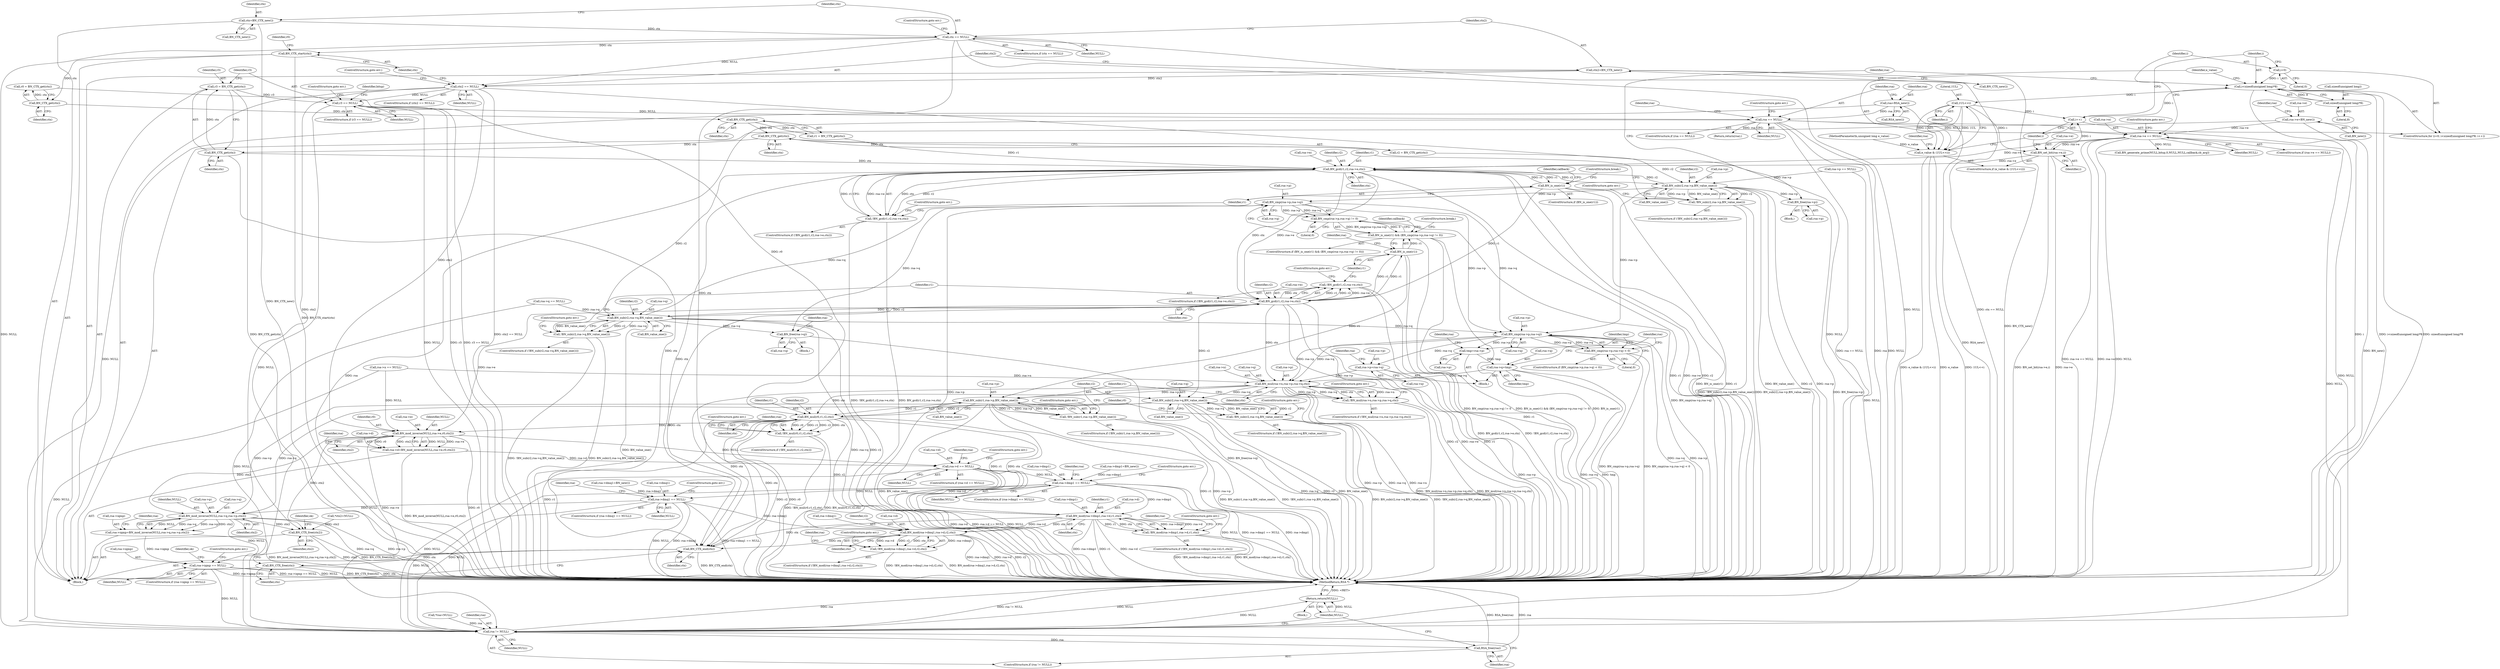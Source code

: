 digraph "0_openssl_db82b8f9bd432a59aea8e1014694e15fc457c2bb@API" {
"1000236" [label="(Call,i<sizeof(unsigned long)*8)"];
"1000233" [label="(Call,i=0)"];
"1000242" [label="(Call,i++)"];
"1000251" [label="(Call,BN_set_bit(rsa->e,i))"];
"1000226" [label="(Call,rsa->e == NULL)"];
"1000220" [label="(Call,rsa->e=BN_new())"];
"1000216" [label="(Call,rsa == NULL)"];
"1000212" [label="(Call,rsa=RSA_new())"];
"1000196" [label="(Call,r3 == NULL)"];
"1000191" [label="(Call,r3 = BN_CTX_get(ctx))"];
"1000193" [label="(Call,BN_CTX_get(ctx))"];
"1000189" [label="(Call,BN_CTX_get(ctx))"];
"1000185" [label="(Call,BN_CTX_get(ctx))"];
"1000181" [label="(Call,BN_CTX_get(ctx))"];
"1000177" [label="(Call,BN_CTX_start(ctx))"];
"1000165" [label="(Call,ctx == NULL)"];
"1000161" [label="(Call,ctx=BN_CTX_new())"];
"1000173" [label="(Call,ctx2 == NULL)"];
"1000169" [label="(Call,ctx2=BN_CTX_new())"];
"1000248" [label="(Call,1UL<<i)"];
"1000236" [label="(Call,i<sizeof(unsigned long)*8)"];
"1000238" [label="(Call,sizeof(unsigned long)*8)"];
"1000246" [label="(Call,e_value & (1UL<<i))"];
"1000288" [label="(Call,BN_gcd(r1,r2,rsa->e,ctx))"];
"1000279" [label="(Call,BN_sub(r2,rsa->p,BN_value_one()))"];
"1000278" [label="(Call,!BN_sub(r2,rsa->p,BN_value_one()))"];
"1000309" [label="(Call,BN_free(rsa->p))"];
"1000366" [label="(Call,BN_cmp(rsa->p,rsa->q))"];
"1000365" [label="(Call,BN_cmp(rsa->p,rsa->q) != 0)"];
"1000362" [label="(Call,BN_is_one(r1) && (BN_cmp(rsa->p,rsa->q) != 0))"];
"1000384" [label="(Call,BN_free(rsa->q))"];
"1000398" [label="(Call,BN_cmp(rsa->p,rsa->q))"];
"1000397" [label="(Call,BN_cmp(rsa->p,rsa->q) < 0)"];
"1000407" [label="(Call,tmp=rsa->p)"];
"1000419" [label="(Call,rsa->q=tmp)"];
"1000438" [label="(Call,BN_mul(rsa->n,rsa->p,rsa->q,ctx))"];
"1000437" [label="(Call,!BN_mul(rsa->n,rsa->p,rsa->q,ctx))"];
"1000452" [label="(Call,BN_sub(r1,rsa->p,BN_value_one()))"];
"1000451" [label="(Call,!BN_sub(r1,rsa->p,BN_value_one()))"];
"1000470" [label="(Call,BN_mul(r0,r1,r2,ctx))"];
"1000469" [label="(Call,!BN_mul(r0,r1,r2,ctx))"];
"1000480" [label="(Call,BN_mod_inverse(NULL,rsa->e,r0,ctx2))"];
"1000476" [label="(Call,rsa->d=BN_mod_inverse(NULL,rsa->e,r0,ctx2))"];
"1000488" [label="(Call,rsa->d == NULL)"];
"1000500" [label="(Call,rsa->dmp1 == NULL)"];
"1000508" [label="(Call,BN_mod(rsa->dmp1,rsa->d,r1,ctx))"];
"1000507" [label="(Call,!BN_mod(rsa->dmp1,rsa->d,r1,ctx))"];
"1000532" [label="(Call,BN_mod(rsa->dmq1,rsa->d,r2,ctx))"];
"1000531" [label="(Call,!BN_mod(rsa->dmq1,rsa->d,r2,ctx))"];
"1000578" [label="(Call,BN_CTX_end(ctx))"];
"1000580" [label="(Call,BN_CTX_free(ctx))"];
"1000524" [label="(Call,rsa->dmq1 == NULL)"];
"1000546" [label="(Call,BN_mod_inverse(NULL,rsa->q,rsa->p,ctx2))"];
"1000542" [label="(Call,rsa->iqmp=BN_mod_inverse(NULL,rsa->q,rsa->p,ctx2))"];
"1000556" [label="(Call,rsa->iqmp == NULL)"];
"1000589" [label="(Call,rsa != NULL)"];
"1000592" [label="(Call,RSA_free(rsa))"];
"1000594" [label="(Return,return(NULL);)"];
"1000582" [label="(Call,BN_CTX_free(ctx2))"];
"1000461" [label="(Call,BN_sub(r2,rsa->q,BN_value_one()))"];
"1000460" [label="(Call,!BN_sub(r2,rsa->q,BN_value_one()))"];
"1000412" [label="(Call,rsa->p=rsa->q)"];
"1000287" [label="(Call,!BN_gcd(r1,r2,rsa->e,ctx))"];
"1000297" [label="(Call,BN_is_one(r1))"];
"1000353" [label="(Call,BN_gcd(r1,r2,rsa->e,ctx))"];
"1000344" [label="(Call,BN_sub(r2,rsa->q,BN_value_one()))"];
"1000343" [label="(Call,!BN_sub(r2,rsa->q,BN_value_one()))"];
"1000352" [label="(Call,!BN_gcd(r1,r2,rsa->e,ctx))"];
"1000363" [label="(Call,BN_is_one(r1))"];
"1000481" [label="(Identifier,NULL)"];
"1000451" [label="(Call,!BN_sub(r1,rsa->p,BN_value_one()))"];
"1000353" [label="(Call,BN_gcd(r1,r2,rsa->e,ctx))"];
"1000219" [label="(ControlStructure,goto err;)"];
"1000195" [label="(ControlStructure,if (r3 == NULL))"];
"1000420" [label="(Call,rsa->q)"];
"1000350" [label="(ControlStructure,goto err;)"];
"1000191" [label="(Call,r3 = BN_CTX_get(ctx))"];
"1000458" [label="(ControlStructure,goto err;)"];
"1000164" [label="(ControlStructure,if (ctx == NULL))"];
"1000278" [label="(Call,!BN_sub(r2,rsa->p,BN_value_one()))"];
"1000397" [label="(Call,BN_cmp(rsa->p,rsa->q) < 0)"];
"1000448" [label="(Identifier,ctx)"];
"1000492" [label="(Identifier,NULL)"];
"1000222" [label="(Identifier,rsa)"];
"1000524" [label="(Call,rsa->dmq1 == NULL)"];
"1000166" [label="(Identifier,ctx)"];
"1000336" [label="(Call,rsa->q == NULL)"];
"1000354" [label="(Identifier,r1)"];
"1000187" [label="(Call,r2 = BN_CTX_get(ctx))"];
"1000281" [label="(Call,rsa->p)"];
"1000466" [label="(Call,BN_value_one())"];
"1000541" [label="(ControlStructure,goto err;)"];
"1000231" [label="(ControlStructure,goto err;)"];
"1000578" [label="(Call,BN_CTX_end(ctx))"];
"1000445" [label="(Call,rsa->q)"];
"1000480" [label="(Call,BN_mod_inverse(NULL,rsa->e,r0,ctx2))"];
"1000478" [label="(Identifier,rsa)"];
"1000214" [label="(Call,RSA_new())"];
"1000457" [label="(Call,BN_value_one())"];
"1000510" [label="(Identifier,rsa)"];
"1000515" [label="(Identifier,r1)"];
"1000398" [label="(Call,BN_cmp(rsa->p,rsa->q))"];
"1000220" [label="(Call,rsa->e=BN_new())"];
"1000558" [label="(Identifier,rsa)"];
"1000591" [label="(Identifier,NULL)"];
"1000588" [label="(ControlStructure,if (rsa != NULL))"];
"1000449" [label="(ControlStructure,goto err;)"];
"1000599" [label="(MethodReturn,RSA *)"];
"1000176" [label="(ControlStructure,goto err;)"];
"1000190" [label="(Identifier,ctx)"];
"1000349" [label="(Call,BN_value_one())"];
"1000322" [label="(Block,)"];
"1000279" [label="(Call,BN_sub(r2,rsa->p,BN_value_one()))"];
"1000506" [label="(ControlStructure,if (!BN_mod(rsa->dmp1,rsa->d,r1,ctx)))"];
"1000512" [label="(Call,rsa->d)"];
"1000243" [label="(Identifier,i)"];
"1000587" [label="(Block,)"];
"1000563" [label="(Identifier,ok)"];
"1000548" [label="(Call,rsa->q)"];
"1000236" [label="(Call,i<sizeof(unsigned long)*8)"];
"1000241" [label="(Literal,8)"];
"1000507" [label="(Call,!BN_mod(rsa->dmp1,rsa->d,r1,ctx))"];
"1000342" [label="(ControlStructure,if (!BN_sub(r2,rsa->q,BN_value_one())))"];
"1000252" [label="(Call,rsa->e)"];
"1000473" [label="(Identifier,r2)"];
"1000377" [label="(Identifier,callback)"];
"1000593" [label="(Identifier,rsa)"];
"1000534" [label="(Identifier,rsa)"];
"1000460" [label="(Call,!BN_sub(r2,rsa->q,BN_value_one()))"];
"1000516" [label="(Identifier,ctx)"];
"1000487" [label="(ControlStructure,if (rsa->d == NULL))"];
"1000536" [label="(Call,rsa->d)"];
"1000189" [label="(Call,BN_CTX_get(ctx))"];
"1000494" [label="(Call,rsa->dmp1=BN_new())"];
"1000462" [label="(Identifier,r2)"];
"1000533" [label="(Call,rsa->dmq1)"];
"1000453" [label="(Identifier,r1)"];
"1000419" [label="(Call,rsa->q=tmp)"];
"1000493" [label="(ControlStructure,goto err;)"];
"1000579" [label="(Identifier,ctx)"];
"1000365" [label="(Call,BN_cmp(rsa->p,rsa->q) != 0)"];
"1000518" [label="(Call,rsa->dmq1=BN_new())"];
"1000198" [label="(Identifier,NULL)"];
"1000346" [label="(Call,rsa->q)"];
"1000197" [label="(Identifier,r3)"];
"1000186" [label="(Identifier,ctx)"];
"1000421" [label="(Identifier,rsa)"];
"1000547" [label="(Identifier,NULL)"];
"1000325" [label="(Identifier,rsa)"];
"1000228" [label="(Identifier,rsa)"];
"1000119" [label="(Block,)"];
"1000182" [label="(Identifier,ctx)"];
"1000224" [label="(Call,BN_new())"];
"1000384" [label="(Call,BN_free(rsa->q))"];
"1000561" [label="(ControlStructure,goto err;)"];
"1000180" [label="(Identifier,r0)"];
"1000212" [label="(Call,rsa=RSA_new())"];
"1000165" [label="(Call,ctx == NULL)"];
"1000260" [label="(Identifier,rsa)"];
"1000192" [label="(Identifier,r3)"];
"1000297" [label="(Call,BN_is_one(r1))"];
"1000218" [label="(Identifier,NULL)"];
"1000416" [label="(Call,rsa->q)"];
"1000296" [label="(ControlStructure,if (BN_is_one(r1)))"];
"1000285" [label="(ControlStructure,goto err;)"];
"1000226" [label="(Call,rsa->e == NULL)"];
"1000194" [label="(Identifier,ctx)"];
"1000121" [label="(Call,*rsa=NULL)"];
"1000430" [label="(Call,rsa->n == NULL)"];
"1000215" [label="(ControlStructure,if (rsa == NULL))"];
"1000505" [label="(ControlStructure,goto err;)"];
"1000289" [label="(Identifier,r1)"];
"1000543" [label="(Call,rsa->iqmp)"];
"1000179" [label="(Call,r0 = BN_CTX_get(ctx))"];
"1000470" [label="(Call,BN_mul(r0,r1,r2,ctx))"];
"1000590" [label="(Identifier,rsa)"];
"1000245" [label="(ControlStructure,if (e_value & (1UL<<i)))"];
"1000162" [label="(Identifier,ctx)"];
"1000471" [label="(Identifier,r0)"];
"1000225" [label="(ControlStructure,if (rsa->e == NULL))"];
"1000412" [label="(Call,rsa->p=rsa->q)"];
"1000525" [label="(Call,rsa->dmq1)"];
"1000485" [label="(Identifier,r0)"];
"1000450" [label="(ControlStructure,if (!BN_sub(r1,rsa->p,BN_value_one())))"];
"1000345" [label="(Identifier,r2)"];
"1000586" [label="(Identifier,ok)"];
"1000344" [label="(Call,BN_sub(r2,rsa->q,BN_value_one()))"];
"1000253" [label="(Identifier,rsa)"];
"1000257" [label="(Block,)"];
"1000242" [label="(Call,i++)"];
"1000175" [label="(Identifier,NULL)"];
"1000442" [label="(Call,rsa->p)"];
"1000295" [label="(ControlStructure,goto err;)"];
"1000408" [label="(Identifier,tmp)"];
"1000409" [label="(Call,rsa->p)"];
"1000262" [label="(Call,BN_generate_prime(NULL,bitsp,0,NULL,NULL,callback,cb_arg))"];
"1000554" [label="(Identifier,ctx2)"];
"1000595" [label="(Identifier,NULL)"];
"1000529" [label="(ControlStructure,goto err;)"];
"1000177" [label="(Call,BN_CTX_start(ctx))"];
"1000248" [label="(Call,1UL<<i)"];
"1000396" [label="(ControlStructure,if (BN_cmp(rsa->p,rsa->q) < 0))"];
"1000343" [label="(Call,!BN_sub(r2,rsa->q,BN_value_one()))"];
"1000217" [label="(Identifier,rsa)"];
"1000288" [label="(Call,BN_gcd(r1,r2,rsa->e,ctx))"];
"1000551" [label="(Call,rsa->p)"];
"1000594" [label="(Return,return(NULL);)"];
"1000302" [label="(Identifier,callback)"];
"1000581" [label="(Identifier,ctx)"];
"1000597" [label="(Return,return(rsa);)"];
"1000366" [label="(Call,BN_cmp(rsa->p,rsa->q))"];
"1000238" [label="(Call,sizeof(unsigned long)*8)"];
"1000370" [label="(Call,rsa->q)"];
"1000556" [label="(Call,rsa->iqmp == NULL)"];
"1000277" [label="(ControlStructure,if (!BN_sub(r2,rsa->p,BN_value_one())))"];
"1000171" [label="(Call,BN_CTX_new())"];
"1000426" [label="(Identifier,rsa)"];
"1000251" [label="(Call,BN_set_bit(rsa->e,i))"];
"1000438" [label="(Call,BN_mul(rsa->n,rsa->p,rsa->q,ctx))"];
"1000523" [label="(ControlStructure,if (rsa->dmq1 == NULL))"];
"1000230" [label="(Identifier,NULL)"];
"1000476" [label="(Call,rsa->d=BN_mod_inverse(NULL,rsa->e,r0,ctx2))"];
"1000169" [label="(Call,ctx2=BN_CTX_new())"];
"1000227" [label="(Call,rsa->e)"];
"1000583" [label="(Identifier,ctx2)"];
"1000486" [label="(Identifier,ctx2)"];
"1000201" [label="(Identifier,bitsp)"];
"1000196" [label="(Call,r3 == NULL)"];
"1000540" [label="(Identifier,ctx)"];
"1000290" [label="(Identifier,r2)"];
"1000249" [label="(Literal,1UL)"];
"1000174" [label="(Identifier,ctx2)"];
"1000520" [label="(Identifier,rsa)"];
"1000310" [label="(Call,rsa->p)"];
"1000368" [label="(Identifier,rsa)"];
"1000250" [label="(Identifier,i)"];
"1000452" [label="(Call,BN_sub(r1,rsa->p,BN_value_one()))"];
"1000454" [label="(Call,rsa->p)"];
"1000247" [label="(Identifier,e_value)"];
"1000255" [label="(Identifier,i)"];
"1000359" [label="(Identifier,ctx)"];
"1000360" [label="(ControlStructure,goto err;)"];
"1000501" [label="(Call,rsa->dmp1)"];
"1000542" [label="(Call,rsa->iqmp=BN_mod_inverse(NULL,rsa->q,rsa->p,ctx2))"];
"1000173" [label="(Call,ctx2 == NULL)"];
"1000167" [label="(Identifier,NULL)"];
"1000361" [label="(ControlStructure,if (BN_is_one(r1) && (BN_cmp(rsa->p,rsa->q) != 0)))"];
"1000246" [label="(Call,e_value & (1UL<<i))"];
"1000271" [label="(Call,rsa->p == NULL)"];
"1000555" [label="(ControlStructure,if (rsa->iqmp == NULL))"];
"1000351" [label="(ControlStructure,if (!BN_gcd(r1,r2,rsa->e,ctx)))"];
"1000364" [label="(Identifier,r1)"];
"1000385" [label="(Call,rsa->q)"];
"1000467" [label="(ControlStructure,goto err;)"];
"1000463" [label="(Call,rsa->q)"];
"1000294" [label="(Identifier,ctx)"];
"1000232" [label="(ControlStructure,for (i=0; i<sizeof(unsigned long)*8; i++))"];
"1000158" [label="(Call,*ctx2=NULL)"];
"1000233" [label="(Call,i=0)"];
"1000235" [label="(Literal,0)"];
"1000459" [label="(ControlStructure,if (!BN_sub(r2,rsa->q,BN_value_one())))"];
"1000402" [label="(Call,rsa->q)"];
"1000399" [label="(Call,rsa->p)"];
"1000199" [label="(ControlStructure,goto err;)"];
"1000530" [label="(ControlStructure,if (!BN_mod(rsa->dmq1,rsa->d,r2,ctx)))"];
"1000309" [label="(Call,BN_free(rsa->p))"];
"1000373" [label="(Literal,0)"];
"1000544" [label="(Identifier,rsa)"];
"1000286" [label="(ControlStructure,if (!BN_gcd(r1,r2,rsa->e,ctx)))"];
"1000589" [label="(Call,rsa != NULL)"];
"1000423" [label="(Identifier,tmp)"];
"1000508" [label="(Call,BN_mod(rsa->dmp1,rsa->d,r1,ctx))"];
"1000580" [label="(Call,BN_CTX_free(ctx))"];
"1000557" [label="(Call,rsa->iqmp)"];
"1000468" [label="(ControlStructure,if (!BN_mul(r0,r1,r2,ctx)))"];
"1000406" [label="(Block,)"];
"1000367" [label="(Call,rsa->p)"];
"1000437" [label="(Call,!BN_mul(rsa->n,rsa->p,rsa->q,ctx))"];
"1000284" [label="(Call,BN_value_one())"];
"1000363" [label="(Call,BN_is_one(r1))"];
"1000475" [label="(ControlStructure,goto err;)"];
"1000161" [label="(Call,ctx=BN_CTX_new())"];
"1000374" [label="(ControlStructure,break;)"];
"1000539" [label="(Identifier,r2)"];
"1000472" [label="(Identifier,r1)"];
"1000178" [label="(Identifier,ctx)"];
"1000531" [label="(Call,!BN_mod(rsa->dmq1,rsa->d,r2,ctx))"];
"1000352" [label="(Call,!BN_gcd(r1,r2,rsa->e,ctx))"];
"1000216" [label="(Call,rsa == NULL)"];
"1000298" [label="(Identifier,r1)"];
"1000299" [label="(ControlStructure,break;)"];
"1000413" [label="(Call,rsa->p)"];
"1000163" [label="(Call,BN_CTX_new())"];
"1000116" [label="(MethodParameterIn,unsigned long e_value)"];
"1000280" [label="(Identifier,r2)"];
"1000291" [label="(Call,rsa->e)"];
"1000532" [label="(Call,BN_mod(rsa->dmq1,rsa->d,r2,ctx))"];
"1000474" [label="(Identifier,ctx)"];
"1000170" [label="(Identifier,ctx2)"];
"1000560" [label="(Identifier,NULL)"];
"1000221" [label="(Call,rsa->e)"];
"1000592" [label="(Call,RSA_free(rsa))"];
"1000500" [label="(Call,rsa->dmp1 == NULL)"];
"1000582" [label="(Call,BN_CTX_free(ctx2))"];
"1000414" [label="(Identifier,rsa)"];
"1000362" [label="(Call,BN_is_one(r1) && (BN_cmp(rsa->p,rsa->q) != 0))"];
"1000183" [label="(Call,r1 = BN_CTX_get(ctx))"];
"1000355" [label="(Identifier,r2)"];
"1000234" [label="(Identifier,i)"];
"1000490" [label="(Identifier,rsa)"];
"1000287" [label="(Call,!BN_gcd(r1,r2,rsa->e,ctx))"];
"1000237" [label="(Identifier,i)"];
"1000407" [label="(Call,tmp=rsa->p)"];
"1000213" [label="(Identifier,rsa)"];
"1000181" [label="(Call,BN_CTX_get(ctx))"];
"1000509" [label="(Call,rsa->dmp1)"];
"1000439" [label="(Call,rsa->n)"];
"1000168" [label="(ControlStructure,goto err;)"];
"1000482" [label="(Call,rsa->e)"];
"1000185" [label="(Call,BN_CTX_get(ctx))"];
"1000461" [label="(Call,BN_sub(r2,rsa->q,BN_value_one()))"];
"1000489" [label="(Call,rsa->d)"];
"1000405" [label="(Literal,0)"];
"1000504" [label="(Identifier,NULL)"];
"1000546" [label="(Call,BN_mod_inverse(NULL,rsa->q,rsa->p,ctx2))"];
"1000528" [label="(Identifier,NULL)"];
"1000469" [label="(Call,!BN_mul(r0,r1,r2,ctx))"];
"1000499" [label="(ControlStructure,if (rsa->dmp1 == NULL))"];
"1000477" [label="(Call,rsa->d)"];
"1000193" [label="(Call,BN_CTX_get(ctx))"];
"1000496" [label="(Identifier,rsa)"];
"1000517" [label="(ControlStructure,goto err;)"];
"1000488" [label="(Call,rsa->d == NULL)"];
"1000356" [label="(Call,rsa->e)"];
"1000436" [label="(ControlStructure,if (!BN_mul(rsa->n,rsa->p,rsa->q,ctx)))"];
"1000172" [label="(ControlStructure,if (ctx2 == NULL))"];
"1000239" [label="(Call,sizeof(unsigned long))"];
"1000236" -> "1000232"  [label="AST: "];
"1000236" -> "1000238"  [label="CFG: "];
"1000237" -> "1000236"  [label="AST: "];
"1000238" -> "1000236"  [label="AST: "];
"1000247" -> "1000236"  [label="CFG: "];
"1000260" -> "1000236"  [label="CFG: "];
"1000236" -> "1000599"  [label="DDG: i"];
"1000236" -> "1000599"  [label="DDG: i<sizeof(unsigned long)*8"];
"1000236" -> "1000599"  [label="DDG: sizeof(unsigned long)*8"];
"1000233" -> "1000236"  [label="DDG: i"];
"1000242" -> "1000236"  [label="DDG: i"];
"1000238" -> "1000236"  [label="DDG: 8"];
"1000236" -> "1000248"  [label="DDG: i"];
"1000233" -> "1000232"  [label="AST: "];
"1000233" -> "1000235"  [label="CFG: "];
"1000234" -> "1000233"  [label="AST: "];
"1000235" -> "1000233"  [label="AST: "];
"1000237" -> "1000233"  [label="CFG: "];
"1000242" -> "1000232"  [label="AST: "];
"1000242" -> "1000243"  [label="CFG: "];
"1000243" -> "1000242"  [label="AST: "];
"1000237" -> "1000242"  [label="CFG: "];
"1000251" -> "1000242"  [label="DDG: i"];
"1000248" -> "1000242"  [label="DDG: i"];
"1000251" -> "1000245"  [label="AST: "];
"1000251" -> "1000255"  [label="CFG: "];
"1000252" -> "1000251"  [label="AST: "];
"1000255" -> "1000251"  [label="AST: "];
"1000243" -> "1000251"  [label="CFG: "];
"1000251" -> "1000599"  [label="DDG: BN_set_bit(rsa->e,i)"];
"1000251" -> "1000599"  [label="DDG: rsa->e"];
"1000226" -> "1000251"  [label="DDG: rsa->e"];
"1000248" -> "1000251"  [label="DDG: i"];
"1000251" -> "1000288"  [label="DDG: rsa->e"];
"1000226" -> "1000225"  [label="AST: "];
"1000226" -> "1000230"  [label="CFG: "];
"1000227" -> "1000226"  [label="AST: "];
"1000230" -> "1000226"  [label="AST: "];
"1000231" -> "1000226"  [label="CFG: "];
"1000234" -> "1000226"  [label="CFG: "];
"1000226" -> "1000599"  [label="DDG: rsa->e == NULL"];
"1000226" -> "1000599"  [label="DDG: rsa->e"];
"1000226" -> "1000599"  [label="DDG: NULL"];
"1000220" -> "1000226"  [label="DDG: rsa->e"];
"1000216" -> "1000226"  [label="DDG: NULL"];
"1000226" -> "1000262"  [label="DDG: NULL"];
"1000226" -> "1000288"  [label="DDG: rsa->e"];
"1000226" -> "1000589"  [label="DDG: NULL"];
"1000220" -> "1000119"  [label="AST: "];
"1000220" -> "1000224"  [label="CFG: "];
"1000221" -> "1000220"  [label="AST: "];
"1000224" -> "1000220"  [label="AST: "];
"1000228" -> "1000220"  [label="CFG: "];
"1000220" -> "1000599"  [label="DDG: BN_new()"];
"1000216" -> "1000215"  [label="AST: "];
"1000216" -> "1000218"  [label="CFG: "];
"1000217" -> "1000216"  [label="AST: "];
"1000218" -> "1000216"  [label="AST: "];
"1000219" -> "1000216"  [label="CFG: "];
"1000222" -> "1000216"  [label="CFG: "];
"1000216" -> "1000599"  [label="DDG: rsa == NULL"];
"1000216" -> "1000599"  [label="DDG: rsa"];
"1000216" -> "1000599"  [label="DDG: NULL"];
"1000212" -> "1000216"  [label="DDG: rsa"];
"1000196" -> "1000216"  [label="DDG: NULL"];
"1000216" -> "1000589"  [label="DDG: rsa"];
"1000216" -> "1000589"  [label="DDG: NULL"];
"1000216" -> "1000597"  [label="DDG: rsa"];
"1000212" -> "1000119"  [label="AST: "];
"1000212" -> "1000214"  [label="CFG: "];
"1000213" -> "1000212"  [label="AST: "];
"1000214" -> "1000212"  [label="AST: "];
"1000217" -> "1000212"  [label="CFG: "];
"1000212" -> "1000599"  [label="DDG: RSA_new()"];
"1000196" -> "1000195"  [label="AST: "];
"1000196" -> "1000198"  [label="CFG: "];
"1000197" -> "1000196"  [label="AST: "];
"1000198" -> "1000196"  [label="AST: "];
"1000199" -> "1000196"  [label="CFG: "];
"1000201" -> "1000196"  [label="CFG: "];
"1000196" -> "1000599"  [label="DDG: r3"];
"1000196" -> "1000599"  [label="DDG: r3 == NULL"];
"1000196" -> "1000599"  [label="DDG: NULL"];
"1000191" -> "1000196"  [label="DDG: r3"];
"1000173" -> "1000196"  [label="DDG: NULL"];
"1000196" -> "1000589"  [label="DDG: NULL"];
"1000191" -> "1000119"  [label="AST: "];
"1000191" -> "1000193"  [label="CFG: "];
"1000192" -> "1000191"  [label="AST: "];
"1000193" -> "1000191"  [label="AST: "];
"1000197" -> "1000191"  [label="CFG: "];
"1000191" -> "1000599"  [label="DDG: BN_CTX_get(ctx)"];
"1000193" -> "1000191"  [label="DDG: ctx"];
"1000193" -> "1000194"  [label="CFG: "];
"1000194" -> "1000193"  [label="AST: "];
"1000189" -> "1000193"  [label="DDG: ctx"];
"1000193" -> "1000288"  [label="DDG: ctx"];
"1000193" -> "1000578"  [label="DDG: ctx"];
"1000189" -> "1000187"  [label="AST: "];
"1000189" -> "1000190"  [label="CFG: "];
"1000190" -> "1000189"  [label="AST: "];
"1000187" -> "1000189"  [label="CFG: "];
"1000189" -> "1000187"  [label="DDG: ctx"];
"1000185" -> "1000189"  [label="DDG: ctx"];
"1000185" -> "1000183"  [label="AST: "];
"1000185" -> "1000186"  [label="CFG: "];
"1000186" -> "1000185"  [label="AST: "];
"1000183" -> "1000185"  [label="CFG: "];
"1000185" -> "1000183"  [label="DDG: ctx"];
"1000181" -> "1000185"  [label="DDG: ctx"];
"1000181" -> "1000179"  [label="AST: "];
"1000181" -> "1000182"  [label="CFG: "];
"1000182" -> "1000181"  [label="AST: "];
"1000179" -> "1000181"  [label="CFG: "];
"1000181" -> "1000179"  [label="DDG: ctx"];
"1000177" -> "1000181"  [label="DDG: ctx"];
"1000177" -> "1000119"  [label="AST: "];
"1000177" -> "1000178"  [label="CFG: "];
"1000178" -> "1000177"  [label="AST: "];
"1000180" -> "1000177"  [label="CFG: "];
"1000177" -> "1000599"  [label="DDG: BN_CTX_start(ctx)"];
"1000165" -> "1000177"  [label="DDG: ctx"];
"1000165" -> "1000164"  [label="AST: "];
"1000165" -> "1000167"  [label="CFG: "];
"1000166" -> "1000165"  [label="AST: "];
"1000167" -> "1000165"  [label="AST: "];
"1000168" -> "1000165"  [label="CFG: "];
"1000170" -> "1000165"  [label="CFG: "];
"1000165" -> "1000599"  [label="DDG: NULL"];
"1000165" -> "1000599"  [label="DDG: ctx == NULL"];
"1000161" -> "1000165"  [label="DDG: ctx"];
"1000165" -> "1000173"  [label="DDG: NULL"];
"1000165" -> "1000578"  [label="DDG: ctx"];
"1000165" -> "1000589"  [label="DDG: NULL"];
"1000161" -> "1000119"  [label="AST: "];
"1000161" -> "1000163"  [label="CFG: "];
"1000162" -> "1000161"  [label="AST: "];
"1000163" -> "1000161"  [label="AST: "];
"1000166" -> "1000161"  [label="CFG: "];
"1000161" -> "1000599"  [label="DDG: BN_CTX_new()"];
"1000173" -> "1000172"  [label="AST: "];
"1000173" -> "1000175"  [label="CFG: "];
"1000174" -> "1000173"  [label="AST: "];
"1000175" -> "1000173"  [label="AST: "];
"1000176" -> "1000173"  [label="CFG: "];
"1000178" -> "1000173"  [label="CFG: "];
"1000173" -> "1000599"  [label="DDG: ctx2 == NULL"];
"1000173" -> "1000599"  [label="DDG: NULL"];
"1000169" -> "1000173"  [label="DDG: ctx2"];
"1000173" -> "1000480"  [label="DDG: ctx2"];
"1000173" -> "1000582"  [label="DDG: ctx2"];
"1000173" -> "1000589"  [label="DDG: NULL"];
"1000169" -> "1000119"  [label="AST: "];
"1000169" -> "1000171"  [label="CFG: "];
"1000170" -> "1000169"  [label="AST: "];
"1000171" -> "1000169"  [label="AST: "];
"1000174" -> "1000169"  [label="CFG: "];
"1000169" -> "1000599"  [label="DDG: BN_CTX_new()"];
"1000248" -> "1000246"  [label="AST: "];
"1000248" -> "1000250"  [label="CFG: "];
"1000249" -> "1000248"  [label="AST: "];
"1000250" -> "1000248"  [label="AST: "];
"1000246" -> "1000248"  [label="CFG: "];
"1000248" -> "1000246"  [label="DDG: 1UL"];
"1000248" -> "1000246"  [label="DDG: i"];
"1000238" -> "1000241"  [label="CFG: "];
"1000239" -> "1000238"  [label="AST: "];
"1000241" -> "1000238"  [label="AST: "];
"1000246" -> "1000245"  [label="AST: "];
"1000247" -> "1000246"  [label="AST: "];
"1000253" -> "1000246"  [label="CFG: "];
"1000243" -> "1000246"  [label="CFG: "];
"1000246" -> "1000599"  [label="DDG: 1UL<<i"];
"1000246" -> "1000599"  [label="DDG: e_value & (1UL<<i)"];
"1000246" -> "1000599"  [label="DDG: e_value"];
"1000116" -> "1000246"  [label="DDG: e_value"];
"1000288" -> "1000287"  [label="AST: "];
"1000288" -> "1000294"  [label="CFG: "];
"1000289" -> "1000288"  [label="AST: "];
"1000290" -> "1000288"  [label="AST: "];
"1000291" -> "1000288"  [label="AST: "];
"1000294" -> "1000288"  [label="AST: "];
"1000287" -> "1000288"  [label="CFG: "];
"1000288" -> "1000599"  [label="DDG: rsa->e"];
"1000288" -> "1000599"  [label="DDG: r2"];
"1000288" -> "1000599"  [label="DDG: r1"];
"1000288" -> "1000279"  [label="DDG: r2"];
"1000288" -> "1000287"  [label="DDG: r1"];
"1000288" -> "1000287"  [label="DDG: r2"];
"1000288" -> "1000287"  [label="DDG: rsa->e"];
"1000288" -> "1000287"  [label="DDG: ctx"];
"1000297" -> "1000288"  [label="DDG: r1"];
"1000183" -> "1000288"  [label="DDG: r1"];
"1000279" -> "1000288"  [label="DDG: r2"];
"1000288" -> "1000297"  [label="DDG: r1"];
"1000288" -> "1000344"  [label="DDG: r2"];
"1000288" -> "1000353"  [label="DDG: rsa->e"];
"1000288" -> "1000353"  [label="DDG: ctx"];
"1000288" -> "1000578"  [label="DDG: ctx"];
"1000279" -> "1000278"  [label="AST: "];
"1000279" -> "1000284"  [label="CFG: "];
"1000280" -> "1000279"  [label="AST: "];
"1000281" -> "1000279"  [label="AST: "];
"1000284" -> "1000279"  [label="AST: "];
"1000278" -> "1000279"  [label="CFG: "];
"1000279" -> "1000599"  [label="DDG: BN_value_one()"];
"1000279" -> "1000599"  [label="DDG: r2"];
"1000279" -> "1000599"  [label="DDG: rsa->p"];
"1000279" -> "1000278"  [label="DDG: r2"];
"1000279" -> "1000278"  [label="DDG: rsa->p"];
"1000279" -> "1000278"  [label="DDG: BN_value_one()"];
"1000187" -> "1000279"  [label="DDG: r2"];
"1000271" -> "1000279"  [label="DDG: rsa->p"];
"1000279" -> "1000309"  [label="DDG: rsa->p"];
"1000279" -> "1000366"  [label="DDG: rsa->p"];
"1000279" -> "1000398"  [label="DDG: rsa->p"];
"1000278" -> "1000277"  [label="AST: "];
"1000285" -> "1000278"  [label="CFG: "];
"1000289" -> "1000278"  [label="CFG: "];
"1000278" -> "1000599"  [label="DDG: !BN_sub(r2,rsa->p,BN_value_one())"];
"1000278" -> "1000599"  [label="DDG: BN_sub(r2,rsa->p,BN_value_one())"];
"1000309" -> "1000257"  [label="AST: "];
"1000309" -> "1000310"  [label="CFG: "];
"1000310" -> "1000309"  [label="AST: "];
"1000260" -> "1000309"  [label="CFG: "];
"1000309" -> "1000599"  [label="DDG: BN_free(rsa->p)"];
"1000366" -> "1000365"  [label="AST: "];
"1000366" -> "1000370"  [label="CFG: "];
"1000367" -> "1000366"  [label="AST: "];
"1000370" -> "1000366"  [label="AST: "];
"1000373" -> "1000366"  [label="CFG: "];
"1000366" -> "1000599"  [label="DDG: rsa->p"];
"1000366" -> "1000365"  [label="DDG: rsa->p"];
"1000366" -> "1000365"  [label="DDG: rsa->q"];
"1000344" -> "1000366"  [label="DDG: rsa->q"];
"1000366" -> "1000384"  [label="DDG: rsa->q"];
"1000366" -> "1000398"  [label="DDG: rsa->p"];
"1000366" -> "1000398"  [label="DDG: rsa->q"];
"1000365" -> "1000362"  [label="AST: "];
"1000365" -> "1000373"  [label="CFG: "];
"1000373" -> "1000365"  [label="AST: "];
"1000362" -> "1000365"  [label="CFG: "];
"1000365" -> "1000599"  [label="DDG: BN_cmp(rsa->p,rsa->q)"];
"1000365" -> "1000362"  [label="DDG: BN_cmp(rsa->p,rsa->q)"];
"1000365" -> "1000362"  [label="DDG: 0"];
"1000362" -> "1000361"  [label="AST: "];
"1000362" -> "1000363"  [label="CFG: "];
"1000363" -> "1000362"  [label="AST: "];
"1000374" -> "1000362"  [label="CFG: "];
"1000377" -> "1000362"  [label="CFG: "];
"1000362" -> "1000599"  [label="DDG: BN_cmp(rsa->p,rsa->q) != 0"];
"1000362" -> "1000599"  [label="DDG: BN_is_one(r1) && (BN_cmp(rsa->p,rsa->q) != 0)"];
"1000362" -> "1000599"  [label="DDG: BN_is_one(r1)"];
"1000363" -> "1000362"  [label="DDG: r1"];
"1000384" -> "1000322"  [label="AST: "];
"1000384" -> "1000385"  [label="CFG: "];
"1000385" -> "1000384"  [label="AST: "];
"1000325" -> "1000384"  [label="CFG: "];
"1000384" -> "1000599"  [label="DDG: BN_free(rsa->q)"];
"1000344" -> "1000384"  [label="DDG: rsa->q"];
"1000398" -> "1000397"  [label="AST: "];
"1000398" -> "1000402"  [label="CFG: "];
"1000399" -> "1000398"  [label="AST: "];
"1000402" -> "1000398"  [label="AST: "];
"1000405" -> "1000398"  [label="CFG: "];
"1000398" -> "1000599"  [label="DDG: rsa->q"];
"1000398" -> "1000599"  [label="DDG: rsa->p"];
"1000398" -> "1000397"  [label="DDG: rsa->p"];
"1000398" -> "1000397"  [label="DDG: rsa->q"];
"1000344" -> "1000398"  [label="DDG: rsa->q"];
"1000398" -> "1000407"  [label="DDG: rsa->p"];
"1000398" -> "1000412"  [label="DDG: rsa->q"];
"1000398" -> "1000438"  [label="DDG: rsa->p"];
"1000398" -> "1000438"  [label="DDG: rsa->q"];
"1000397" -> "1000396"  [label="AST: "];
"1000397" -> "1000405"  [label="CFG: "];
"1000405" -> "1000397"  [label="AST: "];
"1000408" -> "1000397"  [label="CFG: "];
"1000426" -> "1000397"  [label="CFG: "];
"1000397" -> "1000599"  [label="DDG: BN_cmp(rsa->p,rsa->q) < 0"];
"1000397" -> "1000599"  [label="DDG: BN_cmp(rsa->p,rsa->q)"];
"1000407" -> "1000406"  [label="AST: "];
"1000407" -> "1000409"  [label="CFG: "];
"1000408" -> "1000407"  [label="AST: "];
"1000409" -> "1000407"  [label="AST: "];
"1000414" -> "1000407"  [label="CFG: "];
"1000407" -> "1000419"  [label="DDG: tmp"];
"1000419" -> "1000406"  [label="AST: "];
"1000419" -> "1000423"  [label="CFG: "];
"1000420" -> "1000419"  [label="AST: "];
"1000423" -> "1000419"  [label="AST: "];
"1000426" -> "1000419"  [label="CFG: "];
"1000419" -> "1000599"  [label="DDG: rsa->q"];
"1000419" -> "1000599"  [label="DDG: tmp"];
"1000419" -> "1000438"  [label="DDG: rsa->q"];
"1000438" -> "1000437"  [label="AST: "];
"1000438" -> "1000448"  [label="CFG: "];
"1000439" -> "1000438"  [label="AST: "];
"1000442" -> "1000438"  [label="AST: "];
"1000445" -> "1000438"  [label="AST: "];
"1000448" -> "1000438"  [label="AST: "];
"1000437" -> "1000438"  [label="CFG: "];
"1000438" -> "1000599"  [label="DDG: rsa->p"];
"1000438" -> "1000599"  [label="DDG: rsa->q"];
"1000438" -> "1000599"  [label="DDG: rsa->n"];
"1000438" -> "1000437"  [label="DDG: rsa->n"];
"1000438" -> "1000437"  [label="DDG: rsa->p"];
"1000438" -> "1000437"  [label="DDG: rsa->q"];
"1000438" -> "1000437"  [label="DDG: ctx"];
"1000430" -> "1000438"  [label="DDG: rsa->n"];
"1000412" -> "1000438"  [label="DDG: rsa->p"];
"1000353" -> "1000438"  [label="DDG: ctx"];
"1000438" -> "1000452"  [label="DDG: rsa->p"];
"1000438" -> "1000461"  [label="DDG: rsa->q"];
"1000438" -> "1000470"  [label="DDG: ctx"];
"1000438" -> "1000578"  [label="DDG: ctx"];
"1000437" -> "1000436"  [label="AST: "];
"1000449" -> "1000437"  [label="CFG: "];
"1000453" -> "1000437"  [label="CFG: "];
"1000437" -> "1000599"  [label="DDG: !BN_mul(rsa->n,rsa->p,rsa->q,ctx)"];
"1000437" -> "1000599"  [label="DDG: BN_mul(rsa->n,rsa->p,rsa->q,ctx)"];
"1000452" -> "1000451"  [label="AST: "];
"1000452" -> "1000457"  [label="CFG: "];
"1000453" -> "1000452"  [label="AST: "];
"1000454" -> "1000452"  [label="AST: "];
"1000457" -> "1000452"  [label="AST: "];
"1000451" -> "1000452"  [label="CFG: "];
"1000452" -> "1000599"  [label="DDG: BN_value_one()"];
"1000452" -> "1000599"  [label="DDG: r1"];
"1000452" -> "1000599"  [label="DDG: rsa->p"];
"1000452" -> "1000451"  [label="DDG: r1"];
"1000452" -> "1000451"  [label="DDG: rsa->p"];
"1000452" -> "1000451"  [label="DDG: BN_value_one()"];
"1000363" -> "1000452"  [label="DDG: r1"];
"1000452" -> "1000470"  [label="DDG: r1"];
"1000452" -> "1000546"  [label="DDG: rsa->p"];
"1000451" -> "1000450"  [label="AST: "];
"1000458" -> "1000451"  [label="CFG: "];
"1000462" -> "1000451"  [label="CFG: "];
"1000451" -> "1000599"  [label="DDG: BN_sub(r1,rsa->p,BN_value_one())"];
"1000451" -> "1000599"  [label="DDG: !BN_sub(r1,rsa->p,BN_value_one())"];
"1000470" -> "1000469"  [label="AST: "];
"1000470" -> "1000474"  [label="CFG: "];
"1000471" -> "1000470"  [label="AST: "];
"1000472" -> "1000470"  [label="AST: "];
"1000473" -> "1000470"  [label="AST: "];
"1000474" -> "1000470"  [label="AST: "];
"1000469" -> "1000470"  [label="CFG: "];
"1000470" -> "1000599"  [label="DDG: r1"];
"1000470" -> "1000599"  [label="DDG: r2"];
"1000470" -> "1000599"  [label="DDG: r0"];
"1000470" -> "1000469"  [label="DDG: r0"];
"1000470" -> "1000469"  [label="DDG: r1"];
"1000470" -> "1000469"  [label="DDG: r2"];
"1000470" -> "1000469"  [label="DDG: ctx"];
"1000179" -> "1000470"  [label="DDG: r0"];
"1000461" -> "1000470"  [label="DDG: r2"];
"1000470" -> "1000480"  [label="DDG: r0"];
"1000470" -> "1000508"  [label="DDG: r1"];
"1000470" -> "1000508"  [label="DDG: ctx"];
"1000470" -> "1000532"  [label="DDG: r2"];
"1000470" -> "1000578"  [label="DDG: ctx"];
"1000469" -> "1000468"  [label="AST: "];
"1000475" -> "1000469"  [label="CFG: "];
"1000478" -> "1000469"  [label="CFG: "];
"1000469" -> "1000599"  [label="DDG: !BN_mul(r0,r1,r2,ctx)"];
"1000469" -> "1000599"  [label="DDG: BN_mul(r0,r1,r2,ctx)"];
"1000480" -> "1000476"  [label="AST: "];
"1000480" -> "1000486"  [label="CFG: "];
"1000481" -> "1000480"  [label="AST: "];
"1000482" -> "1000480"  [label="AST: "];
"1000485" -> "1000480"  [label="AST: "];
"1000486" -> "1000480"  [label="AST: "];
"1000476" -> "1000480"  [label="CFG: "];
"1000480" -> "1000599"  [label="DDG: r0"];
"1000480" -> "1000599"  [label="DDG: rsa->e"];
"1000480" -> "1000476"  [label="DDG: NULL"];
"1000480" -> "1000476"  [label="DDG: rsa->e"];
"1000480" -> "1000476"  [label="DDG: r0"];
"1000480" -> "1000476"  [label="DDG: ctx2"];
"1000430" -> "1000480"  [label="DDG: NULL"];
"1000353" -> "1000480"  [label="DDG: rsa->e"];
"1000480" -> "1000488"  [label="DDG: NULL"];
"1000480" -> "1000546"  [label="DDG: ctx2"];
"1000480" -> "1000582"  [label="DDG: ctx2"];
"1000476" -> "1000119"  [label="AST: "];
"1000477" -> "1000476"  [label="AST: "];
"1000490" -> "1000476"  [label="CFG: "];
"1000476" -> "1000599"  [label="DDG: BN_mod_inverse(NULL,rsa->e,r0,ctx2)"];
"1000476" -> "1000488"  [label="DDG: rsa->d"];
"1000488" -> "1000487"  [label="AST: "];
"1000488" -> "1000492"  [label="CFG: "];
"1000489" -> "1000488"  [label="AST: "];
"1000492" -> "1000488"  [label="AST: "];
"1000493" -> "1000488"  [label="CFG: "];
"1000496" -> "1000488"  [label="CFG: "];
"1000488" -> "1000599"  [label="DDG: rsa->d"];
"1000488" -> "1000599"  [label="DDG: rsa->d == NULL"];
"1000488" -> "1000599"  [label="DDG: NULL"];
"1000488" -> "1000500"  [label="DDG: NULL"];
"1000488" -> "1000508"  [label="DDG: rsa->d"];
"1000488" -> "1000589"  [label="DDG: NULL"];
"1000500" -> "1000499"  [label="AST: "];
"1000500" -> "1000504"  [label="CFG: "];
"1000501" -> "1000500"  [label="AST: "];
"1000504" -> "1000500"  [label="AST: "];
"1000505" -> "1000500"  [label="CFG: "];
"1000510" -> "1000500"  [label="CFG: "];
"1000500" -> "1000599"  [label="DDG: rsa->dmp1 == NULL"];
"1000500" -> "1000599"  [label="DDG: rsa->dmp1"];
"1000500" -> "1000599"  [label="DDG: NULL"];
"1000494" -> "1000500"  [label="DDG: rsa->dmp1"];
"1000500" -> "1000508"  [label="DDG: rsa->dmp1"];
"1000500" -> "1000524"  [label="DDG: NULL"];
"1000500" -> "1000589"  [label="DDG: NULL"];
"1000508" -> "1000507"  [label="AST: "];
"1000508" -> "1000516"  [label="CFG: "];
"1000509" -> "1000508"  [label="AST: "];
"1000512" -> "1000508"  [label="AST: "];
"1000515" -> "1000508"  [label="AST: "];
"1000516" -> "1000508"  [label="AST: "];
"1000507" -> "1000508"  [label="CFG: "];
"1000508" -> "1000599"  [label="DDG: rsa->dmp1"];
"1000508" -> "1000599"  [label="DDG: r1"];
"1000508" -> "1000599"  [label="DDG: rsa->d"];
"1000508" -> "1000507"  [label="DDG: rsa->dmp1"];
"1000508" -> "1000507"  [label="DDG: rsa->d"];
"1000508" -> "1000507"  [label="DDG: r1"];
"1000508" -> "1000507"  [label="DDG: ctx"];
"1000508" -> "1000532"  [label="DDG: rsa->d"];
"1000508" -> "1000532"  [label="DDG: ctx"];
"1000508" -> "1000578"  [label="DDG: ctx"];
"1000507" -> "1000506"  [label="AST: "];
"1000517" -> "1000507"  [label="CFG: "];
"1000520" -> "1000507"  [label="CFG: "];
"1000507" -> "1000599"  [label="DDG: !BN_mod(rsa->dmp1,rsa->d,r1,ctx)"];
"1000507" -> "1000599"  [label="DDG: BN_mod(rsa->dmp1,rsa->d,r1,ctx)"];
"1000532" -> "1000531"  [label="AST: "];
"1000532" -> "1000540"  [label="CFG: "];
"1000533" -> "1000532"  [label="AST: "];
"1000536" -> "1000532"  [label="AST: "];
"1000539" -> "1000532"  [label="AST: "];
"1000540" -> "1000532"  [label="AST: "];
"1000531" -> "1000532"  [label="CFG: "];
"1000532" -> "1000599"  [label="DDG: rsa->dmq1"];
"1000532" -> "1000599"  [label="DDG: rsa->d"];
"1000532" -> "1000599"  [label="DDG: r2"];
"1000532" -> "1000531"  [label="DDG: rsa->dmq1"];
"1000532" -> "1000531"  [label="DDG: rsa->d"];
"1000532" -> "1000531"  [label="DDG: r2"];
"1000532" -> "1000531"  [label="DDG: ctx"];
"1000524" -> "1000532"  [label="DDG: rsa->dmq1"];
"1000532" -> "1000578"  [label="DDG: ctx"];
"1000531" -> "1000530"  [label="AST: "];
"1000541" -> "1000531"  [label="CFG: "];
"1000544" -> "1000531"  [label="CFG: "];
"1000531" -> "1000599"  [label="DDG: !BN_mod(rsa->dmq1,rsa->d,r2,ctx)"];
"1000531" -> "1000599"  [label="DDG: BN_mod(rsa->dmq1,rsa->d,r2,ctx)"];
"1000578" -> "1000119"  [label="AST: "];
"1000578" -> "1000579"  [label="CFG: "];
"1000579" -> "1000578"  [label="AST: "];
"1000581" -> "1000578"  [label="CFG: "];
"1000578" -> "1000599"  [label="DDG: BN_CTX_end(ctx)"];
"1000353" -> "1000578"  [label="DDG: ctx"];
"1000578" -> "1000580"  [label="DDG: ctx"];
"1000580" -> "1000119"  [label="AST: "];
"1000580" -> "1000581"  [label="CFG: "];
"1000581" -> "1000580"  [label="AST: "];
"1000583" -> "1000580"  [label="CFG: "];
"1000580" -> "1000599"  [label="DDG: BN_CTX_free(ctx)"];
"1000580" -> "1000599"  [label="DDG: ctx"];
"1000524" -> "1000523"  [label="AST: "];
"1000524" -> "1000528"  [label="CFG: "];
"1000525" -> "1000524"  [label="AST: "];
"1000528" -> "1000524"  [label="AST: "];
"1000529" -> "1000524"  [label="CFG: "];
"1000534" -> "1000524"  [label="CFG: "];
"1000524" -> "1000599"  [label="DDG: rsa->dmq1"];
"1000524" -> "1000599"  [label="DDG: rsa->dmq1 == NULL"];
"1000524" -> "1000599"  [label="DDG: NULL"];
"1000518" -> "1000524"  [label="DDG: rsa->dmq1"];
"1000524" -> "1000546"  [label="DDG: NULL"];
"1000524" -> "1000589"  [label="DDG: NULL"];
"1000546" -> "1000542"  [label="AST: "];
"1000546" -> "1000554"  [label="CFG: "];
"1000547" -> "1000546"  [label="AST: "];
"1000548" -> "1000546"  [label="AST: "];
"1000551" -> "1000546"  [label="AST: "];
"1000554" -> "1000546"  [label="AST: "];
"1000542" -> "1000546"  [label="CFG: "];
"1000546" -> "1000599"  [label="DDG: rsa->q"];
"1000546" -> "1000599"  [label="DDG: rsa->p"];
"1000546" -> "1000542"  [label="DDG: NULL"];
"1000546" -> "1000542"  [label="DDG: rsa->q"];
"1000546" -> "1000542"  [label="DDG: rsa->p"];
"1000546" -> "1000542"  [label="DDG: ctx2"];
"1000461" -> "1000546"  [label="DDG: rsa->q"];
"1000546" -> "1000556"  [label="DDG: NULL"];
"1000546" -> "1000582"  [label="DDG: ctx2"];
"1000542" -> "1000119"  [label="AST: "];
"1000543" -> "1000542"  [label="AST: "];
"1000558" -> "1000542"  [label="CFG: "];
"1000542" -> "1000599"  [label="DDG: BN_mod_inverse(NULL,rsa->q,rsa->p,ctx2)"];
"1000542" -> "1000556"  [label="DDG: rsa->iqmp"];
"1000556" -> "1000555"  [label="AST: "];
"1000556" -> "1000560"  [label="CFG: "];
"1000557" -> "1000556"  [label="AST: "];
"1000560" -> "1000556"  [label="AST: "];
"1000561" -> "1000556"  [label="CFG: "];
"1000563" -> "1000556"  [label="CFG: "];
"1000556" -> "1000599"  [label="DDG: NULL"];
"1000556" -> "1000599"  [label="DDG: rsa->iqmp"];
"1000556" -> "1000599"  [label="DDG: rsa->iqmp == NULL"];
"1000556" -> "1000589"  [label="DDG: NULL"];
"1000589" -> "1000588"  [label="AST: "];
"1000589" -> "1000591"  [label="CFG: "];
"1000590" -> "1000589"  [label="AST: "];
"1000591" -> "1000589"  [label="AST: "];
"1000593" -> "1000589"  [label="CFG: "];
"1000595" -> "1000589"  [label="CFG: "];
"1000589" -> "1000599"  [label="DDG: rsa != NULL"];
"1000589" -> "1000599"  [label="DDG: rsa"];
"1000589" -> "1000599"  [label="DDG: NULL"];
"1000121" -> "1000589"  [label="DDG: rsa"];
"1000271" -> "1000589"  [label="DDG: NULL"];
"1000430" -> "1000589"  [label="DDG: NULL"];
"1000336" -> "1000589"  [label="DDG: NULL"];
"1000589" -> "1000592"  [label="DDG: rsa"];
"1000589" -> "1000594"  [label="DDG: NULL"];
"1000592" -> "1000588"  [label="AST: "];
"1000592" -> "1000593"  [label="CFG: "];
"1000593" -> "1000592"  [label="AST: "];
"1000595" -> "1000592"  [label="CFG: "];
"1000592" -> "1000599"  [label="DDG: RSA_free(rsa)"];
"1000592" -> "1000599"  [label="DDG: rsa"];
"1000594" -> "1000587"  [label="AST: "];
"1000594" -> "1000595"  [label="CFG: "];
"1000595" -> "1000594"  [label="AST: "];
"1000599" -> "1000594"  [label="CFG: "];
"1000594" -> "1000599"  [label="DDG: <RET>"];
"1000595" -> "1000594"  [label="DDG: NULL"];
"1000582" -> "1000119"  [label="AST: "];
"1000582" -> "1000583"  [label="CFG: "];
"1000583" -> "1000582"  [label="AST: "];
"1000586" -> "1000582"  [label="CFG: "];
"1000582" -> "1000599"  [label="DDG: ctx2"];
"1000582" -> "1000599"  [label="DDG: BN_CTX_free(ctx2)"];
"1000158" -> "1000582"  [label="DDG: ctx2"];
"1000461" -> "1000460"  [label="AST: "];
"1000461" -> "1000466"  [label="CFG: "];
"1000462" -> "1000461"  [label="AST: "];
"1000463" -> "1000461"  [label="AST: "];
"1000466" -> "1000461"  [label="AST: "];
"1000460" -> "1000461"  [label="CFG: "];
"1000461" -> "1000599"  [label="DDG: rsa->q"];
"1000461" -> "1000599"  [label="DDG: r2"];
"1000461" -> "1000599"  [label="DDG: BN_value_one()"];
"1000461" -> "1000460"  [label="DDG: r2"];
"1000461" -> "1000460"  [label="DDG: rsa->q"];
"1000461" -> "1000460"  [label="DDG: BN_value_one()"];
"1000353" -> "1000461"  [label="DDG: r2"];
"1000460" -> "1000459"  [label="AST: "];
"1000467" -> "1000460"  [label="CFG: "];
"1000471" -> "1000460"  [label="CFG: "];
"1000460" -> "1000599"  [label="DDG: BN_sub(r2,rsa->q,BN_value_one())"];
"1000460" -> "1000599"  [label="DDG: !BN_sub(r2,rsa->q,BN_value_one())"];
"1000412" -> "1000406"  [label="AST: "];
"1000412" -> "1000416"  [label="CFG: "];
"1000413" -> "1000412"  [label="AST: "];
"1000416" -> "1000412"  [label="AST: "];
"1000421" -> "1000412"  [label="CFG: "];
"1000412" -> "1000599"  [label="DDG: rsa->p"];
"1000287" -> "1000286"  [label="AST: "];
"1000295" -> "1000287"  [label="CFG: "];
"1000298" -> "1000287"  [label="CFG: "];
"1000287" -> "1000599"  [label="DDG: !BN_gcd(r1,r2,rsa->e,ctx)"];
"1000287" -> "1000599"  [label="DDG: BN_gcd(r1,r2,rsa->e,ctx)"];
"1000297" -> "1000296"  [label="AST: "];
"1000297" -> "1000298"  [label="CFG: "];
"1000298" -> "1000297"  [label="AST: "];
"1000299" -> "1000297"  [label="CFG: "];
"1000302" -> "1000297"  [label="CFG: "];
"1000297" -> "1000599"  [label="DDG: r1"];
"1000297" -> "1000599"  [label="DDG: BN_is_one(r1)"];
"1000297" -> "1000353"  [label="DDG: r1"];
"1000353" -> "1000352"  [label="AST: "];
"1000353" -> "1000359"  [label="CFG: "];
"1000354" -> "1000353"  [label="AST: "];
"1000355" -> "1000353"  [label="AST: "];
"1000356" -> "1000353"  [label="AST: "];
"1000359" -> "1000353"  [label="AST: "];
"1000352" -> "1000353"  [label="CFG: "];
"1000353" -> "1000599"  [label="DDG: rsa->e"];
"1000353" -> "1000599"  [label="DDG: r1"];
"1000353" -> "1000599"  [label="DDG: r2"];
"1000353" -> "1000344"  [label="DDG: r2"];
"1000353" -> "1000352"  [label="DDG: r1"];
"1000353" -> "1000352"  [label="DDG: r2"];
"1000353" -> "1000352"  [label="DDG: rsa->e"];
"1000353" -> "1000352"  [label="DDG: ctx"];
"1000363" -> "1000353"  [label="DDG: r1"];
"1000344" -> "1000353"  [label="DDG: r2"];
"1000353" -> "1000363"  [label="DDG: r1"];
"1000344" -> "1000343"  [label="AST: "];
"1000344" -> "1000349"  [label="CFG: "];
"1000345" -> "1000344"  [label="AST: "];
"1000346" -> "1000344"  [label="AST: "];
"1000349" -> "1000344"  [label="AST: "];
"1000343" -> "1000344"  [label="CFG: "];
"1000344" -> "1000599"  [label="DDG: BN_value_one()"];
"1000344" -> "1000599"  [label="DDG: rsa->q"];
"1000344" -> "1000599"  [label="DDG: r2"];
"1000344" -> "1000343"  [label="DDG: r2"];
"1000344" -> "1000343"  [label="DDG: rsa->q"];
"1000344" -> "1000343"  [label="DDG: BN_value_one()"];
"1000336" -> "1000344"  [label="DDG: rsa->q"];
"1000343" -> "1000342"  [label="AST: "];
"1000350" -> "1000343"  [label="CFG: "];
"1000354" -> "1000343"  [label="CFG: "];
"1000343" -> "1000599"  [label="DDG: BN_sub(r2,rsa->q,BN_value_one())"];
"1000343" -> "1000599"  [label="DDG: !BN_sub(r2,rsa->q,BN_value_one())"];
"1000352" -> "1000351"  [label="AST: "];
"1000360" -> "1000352"  [label="CFG: "];
"1000364" -> "1000352"  [label="CFG: "];
"1000352" -> "1000599"  [label="DDG: BN_gcd(r1,r2,rsa->e,ctx)"];
"1000352" -> "1000599"  [label="DDG: !BN_gcd(r1,r2,rsa->e,ctx)"];
"1000363" -> "1000364"  [label="CFG: "];
"1000364" -> "1000363"  [label="AST: "];
"1000368" -> "1000363"  [label="CFG: "];
"1000363" -> "1000599"  [label="DDG: r1"];
}
